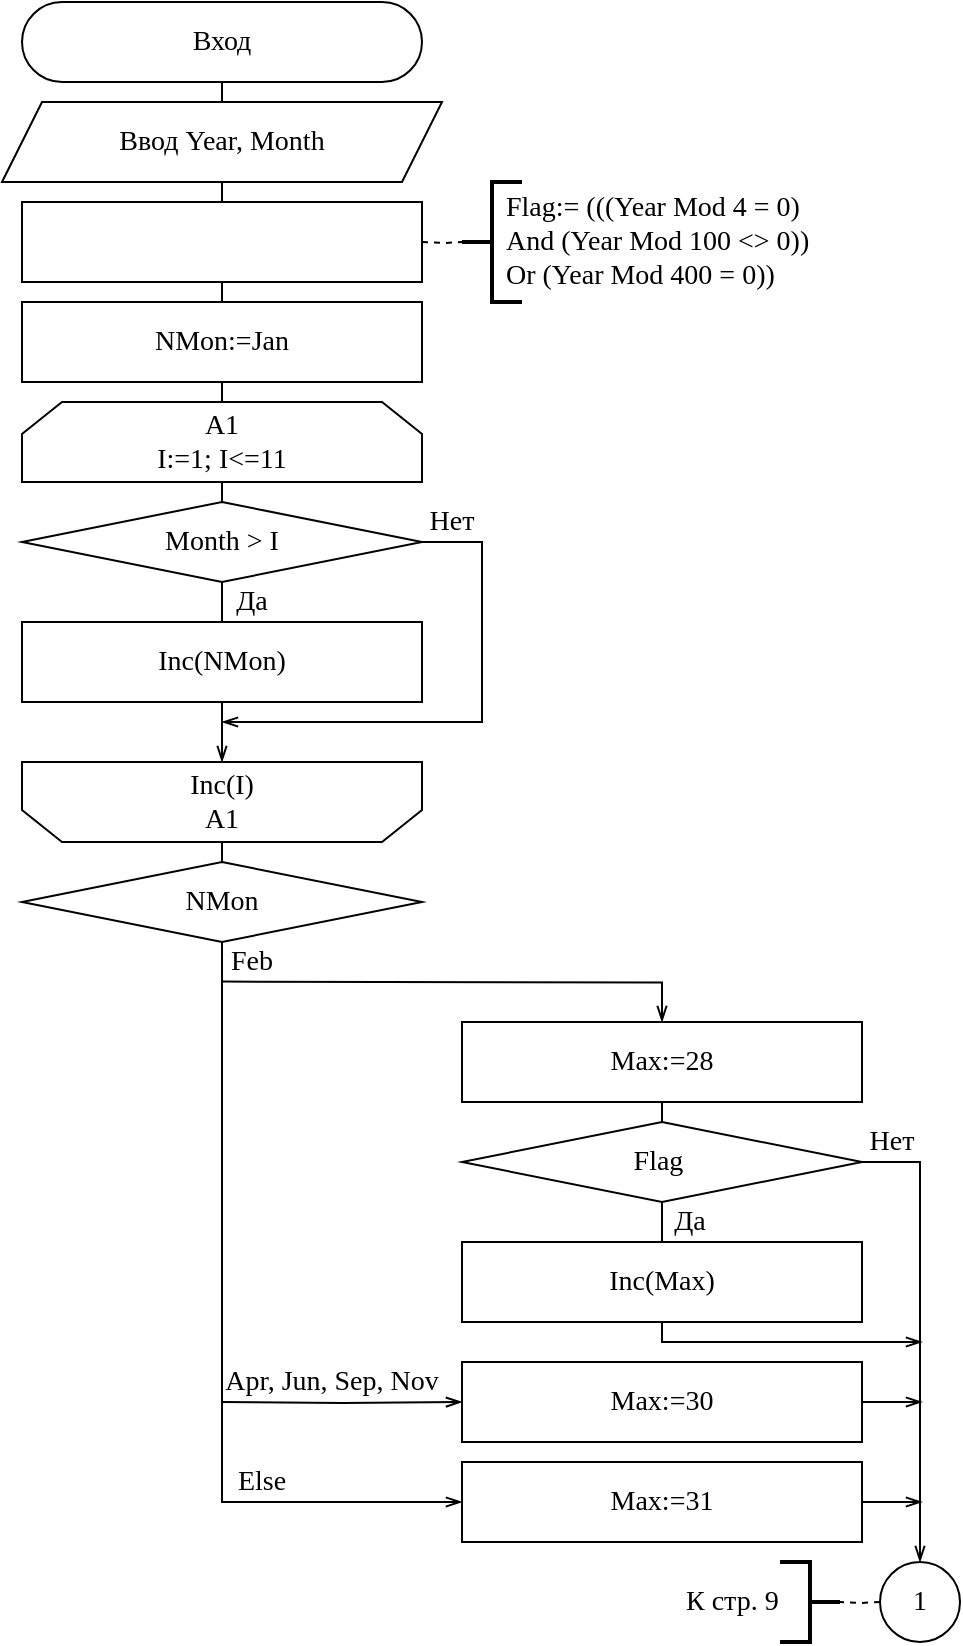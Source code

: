 <mxfile version="15.4.0" type="device" pages="2"><diagram id="T1srlYNLhLKwMxK7I_0T" name="Страница 1"><mxGraphModel dx="1205" dy="707" grid="1" gridSize="10" guides="1" tooltips="1" connect="1" arrows="1" fold="1" page="1" pageScale="1" pageWidth="827" pageHeight="1169" math="0" shadow="0"><root><mxCell id="0"/><mxCell id="1" parent="0"/><mxCell id="RfHKxVzFYrTWmFGKujWA-9" value="" style="endArrow=openThin;html=1;fontFamily=Courier New;fontSize=14;endFill=0;exitX=0.5;exitY=1;exitDx=0;exitDy=0;rounded=0;edgeStyle=orthogonalEdgeStyle;" parent="1" source="bblJ7WBKb9L6v-eYNk9N-48" edge="1"><mxGeometry width="50" height="50" relative="1" as="geometry"><mxPoint x="240" y="120" as="sourcePoint"/><mxPoint x="140" y="420" as="targetPoint"/><Array as="points"/></mxGeometry></mxCell><mxCell id="bblJ7WBKb9L6v-eYNk9N-48" value="Вход" style="rounded=1;whiteSpace=wrap;html=1;arcSize=50;fontFamily=Times New Roman;fontSize=14;" parent="1" vertex="1"><mxGeometry x="40" y="40" width="200" height="40" as="geometry"/></mxCell><mxCell id="bblJ7WBKb9L6v-eYNk9N-49" value="Ввод Year, Month" style="shape=parallelogram;perimeter=parallelogramPerimeter;whiteSpace=wrap;html=1;fixedSize=1;fontFamily=Times New Roman;fontSize=14;" parent="1" vertex="1"><mxGeometry x="30" y="90" width="220" height="40" as="geometry"/></mxCell><mxCell id="bblJ7WBKb9L6v-eYNk9N-51" value="" style="endArrow=openThin;html=1;fontFamily=Times New Roman;fontSize=14;endFill=0;rounded=0;edgeStyle=orthogonalEdgeStyle;exitX=0.5;exitY=0;exitDx=0;exitDy=0;entryX=0;entryY=0.5;entryDx=0;entryDy=0;" parent="1" source="RfHKxVzFYrTWmFGKujWA-10" target="bblJ7WBKb9L6v-eYNk9N-77" edge="1"><mxGeometry width="50" height="50" relative="1" as="geometry"><mxPoint x="150" y="560" as="sourcePoint"/><mxPoint x="290" y="830" as="targetPoint"/><Array as="points"><mxPoint x="140" y="790"/></Array></mxGeometry></mxCell><mxCell id="bblJ7WBKb9L6v-eYNk9N-56" value="" style="endArrow=openThin;html=1;fontFamily=Times New Roman;fontSize=14;endFill=0;rounded=0;edgeStyle=orthogonalEdgeStyle;entryX=0;entryY=0.5;entryDx=0;entryDy=0;" parent="1" target="bblJ7WBKb9L6v-eYNk9N-74" edge="1"><mxGeometry width="50" height="50" relative="1" as="geometry"><mxPoint x="140" y="740" as="sourcePoint"/><mxPoint x="200" y="550" as="targetPoint"/><Array as="points"/></mxGeometry></mxCell><mxCell id="bblJ7WBKb9L6v-eYNk9N-60" value="Apr, Jun, Sep, Nov" style="text;html=1;strokeColor=none;fillColor=none;align=center;verticalAlign=middle;whiteSpace=wrap;rounded=0;fontSize=14;fontFamily=Times New Roman;" parent="1" vertex="1"><mxGeometry x="140" y="720" width="110" height="20" as="geometry"/></mxCell><mxCell id="bblJ7WBKb9L6v-eYNk9N-74" value="Max:=30" style="rounded=0;whiteSpace=wrap;html=1;fontSize=14;fontFamily=Times New Roman;" parent="1" vertex="1"><mxGeometry x="260" y="720" width="200" height="40" as="geometry"/></mxCell><mxCell id="bblJ7WBKb9L6v-eYNk9N-77" value="Max:=31" style="rounded=0;whiteSpace=wrap;html=1;fontSize=14;fontFamily=Times New Roman;" parent="1" vertex="1"><mxGeometry x="260" y="770" width="200" height="40" as="geometry"/></mxCell><mxCell id="bblJ7WBKb9L6v-eYNk9N-85" value="" style="endArrow=openThin;html=1;fontFamily=Courier New;fontSize=14;endFill=0;rounded=0;edgeStyle=orthogonalEdgeStyle;entryX=0.5;entryY=0;entryDx=0;entryDy=0;" parent="1" source="y9clddtO7DuSt8avEUuO-5" target="bblJ7WBKb9L6v-eYNk9N-96" edge="1"><mxGeometry width="50" height="50" relative="1" as="geometry"><mxPoint x="539" y="610" as="sourcePoint"/><mxPoint x="490" y="800" as="targetPoint"/><Array as="points"><mxPoint x="489" y="620"/></Array></mxGeometry></mxCell><mxCell id="XaqnFHiO6CV3rbB2GPfS-1" value="К стр. 9" style="text;whiteSpace=wrap;html=1;fontSize=14;fontFamily=Times New Roman;verticalAlign=middle;" parent="1" vertex="1"><mxGeometry x="369.5" y="820" width="51" height="40" as="geometry"/></mxCell><mxCell id="RfHKxVzFYrTWmFGKujWA-1" value="NMon:=Jan" style="rounded=0;whiteSpace=wrap;html=1;fontSize=14;fontFamily=Times New Roman;" parent="1" vertex="1"><mxGeometry x="40" y="190" width="200" height="40" as="geometry"/></mxCell><mxCell id="RfHKxVzFYrTWmFGKujWA-2" value="A1&lt;br style=&quot;font-size: 14px;&quot;&gt;I:=1; I&amp;lt;=11" style="shape=loopLimit;whiteSpace=wrap;html=1;rounded=0;strokeWidth=1;fontFamily=Times New Roman;fontSize=14;" parent="1" vertex="1"><mxGeometry x="40" y="240" width="200" height="40" as="geometry"/></mxCell><mxCell id="RfHKxVzFYrTWmFGKujWA-4" value="Month &amp;gt; I" style="rhombus;whiteSpace=wrap;html=1;rounded=0;strokeWidth=1;fontFamily=Times New Roman;fontSize=14;" parent="1" vertex="1"><mxGeometry x="40" y="290" width="200" height="40" as="geometry"/></mxCell><mxCell id="RfHKxVzFYrTWmFGKujWA-7" value="Inc(NMon)" style="rounded=0;whiteSpace=wrap;html=1;fontSize=14;fontFamily=Times New Roman;" parent="1" vertex="1"><mxGeometry x="40" y="350" width="200" height="40" as="geometry"/></mxCell><mxCell id="RfHKxVzFYrTWmFGKujWA-8" value="" style="endArrow=openThin;html=1;fontFamily=Courier New;fontSize=14;endFill=0;rounded=0;edgeStyle=orthogonalEdgeStyle;exitX=1;exitY=0.5;exitDx=0;exitDy=0;" parent="1" source="RfHKxVzFYrTWmFGKujWA-4" edge="1"><mxGeometry width="50" height="50" relative="1" as="geometry"><mxPoint x="350" y="320" as="sourcePoint"/><mxPoint x="140" y="400" as="targetPoint"/><Array as="points"><mxPoint x="270" y="310"/><mxPoint x="270" y="400"/></Array></mxGeometry></mxCell><mxCell id="RfHKxVzFYrTWmFGKujWA-10" value="Inc(I)&lt;br style=&quot;font-size: 14px&quot;&gt;A1" style="shape=loopLimit;whiteSpace=wrap;html=1;rounded=0;strokeWidth=1;direction=west;fontFamily=Times New Roman;fontSize=14;" parent="1" vertex="1"><mxGeometry x="40" y="420" width="200" height="40" as="geometry"/></mxCell><mxCell id="RfHKxVzFYrTWmFGKujWA-11" value="NMon" style="rhombus;whiteSpace=wrap;html=1;rounded=0;strokeWidth=1;fontFamily=Times New Roman;fontSize=14;" parent="1" vertex="1"><mxGeometry x="40" y="470" width="200" height="40" as="geometry"/></mxCell><mxCell id="RfHKxVzFYrTWmFGKujWA-13" value="Else" style="text;html=1;strokeColor=none;fillColor=none;align=center;verticalAlign=middle;whiteSpace=wrap;rounded=0;fontSize=14;fontFamily=Times New Roman;" parent="1" vertex="1"><mxGeometry x="140" y="770" width="40" height="20" as="geometry"/></mxCell><mxCell id="mvnX0BQLTyLQzAQEM1zs-12" value="Да" style="text;html=1;strokeColor=none;fillColor=none;align=center;verticalAlign=middle;whiteSpace=wrap;rounded=0;fontFamily=Times New Roman;fontSize=14;" parent="1" vertex="1"><mxGeometry x="140" y="330" width="30" height="20" as="geometry"/></mxCell><mxCell id="mvnX0BQLTyLQzAQEM1zs-13" value="Нет" style="text;html=1;strokeColor=none;fillColor=none;align=center;verticalAlign=middle;whiteSpace=wrap;rounded=0;fontFamily=Times New Roman;fontSize=14;" parent="1" vertex="1"><mxGeometry x="240" y="290" width="30" height="20" as="geometry"/></mxCell><mxCell id="JvZ9wRUumgXa4GWv6L6V-1" value="" style="rounded=0;whiteSpace=wrap;html=1;fontSize=14;fontFamily=Times New Roman;" parent="1" vertex="1"><mxGeometry x="40" y="140" width="200" height="40" as="geometry"/></mxCell><mxCell id="JvZ9wRUumgXa4GWv6L6V-2" value="" style="strokeWidth=2;html=1;shape=mxgraph.flowchart.annotation_2;align=left;fontSize=10;rounded=0;fillColor=none;" parent="1" vertex="1"><mxGeometry x="260" y="130" width="30" height="60" as="geometry"/></mxCell><mxCell id="JvZ9wRUumgXa4GWv6L6V-3" value="" style="endArrow=none;dashed=1;html=1;fontSize=10;entryX=0;entryY=0.5;entryPerimeter=0;rounded=0;edgeStyle=orthogonalEdgeStyle;" parent="1" target="JvZ9wRUumgXa4GWv6L6V-2" edge="1"><mxGeometry width="50" height="50" relative="1" as="geometry"><mxPoint x="240" y="160" as="sourcePoint"/><mxPoint x="223.5" y="150" as="targetPoint"/></mxGeometry></mxCell><mxCell id="JvZ9wRUumgXa4GWv6L6V-4" value="Flag:= (((Year Mod 4 = 0) And (Year Mod 100 &amp;lt;&amp;gt; 0)) Or (Year Mod 400 = 0))" style="text;html=1;strokeColor=none;fillColor=none;align=left;verticalAlign=middle;whiteSpace=wrap;rounded=0;fontSize=14;fontFamily=Times New Roman;" parent="1" vertex="1"><mxGeometry x="280" y="130" width="170" height="60" as="geometry"/></mxCell><mxCell id="JvZ9wRUumgXa4GWv6L6V-7" value="" style="endArrow=openThin;html=1;fontFamily=Courier New;fontSize=13;endFill=0;rounded=0;edgeStyle=orthogonalEdgeStyle;exitX=1;exitY=0.5;exitDx=0;exitDy=0;" parent="1" source="bblJ7WBKb9L6v-eYNk9N-77" edge="1"><mxGeometry width="50" height="50" relative="1" as="geometry"><mxPoint x="489" y="769" as="sourcePoint"/><mxPoint x="490" y="790" as="targetPoint"/><Array as="points"><mxPoint x="490" y="790"/></Array></mxGeometry></mxCell><mxCell id="bblJ7WBKb9L6v-eYNk9N-96" value="1" style="ellipse;whiteSpace=wrap;html=1;aspect=fixed;rounded=0;fontFamily=Times New Roman;fontSize=14;" parent="1" vertex="1"><mxGeometry x="469.0" y="820" width="40" height="40" as="geometry"/></mxCell><mxCell id="y9clddtO7DuSt8avEUuO-1" value="" style="endArrow=openThin;html=1;fontFamily=Courier New;fontSize=14;endFill=0;exitX=0.5;exitY=1;exitDx=0;exitDy=0;rounded=0;edgeStyle=orthogonalEdgeStyle;" parent="1" source="y9clddtO7DuSt8avEUuO-4" edge="1"><mxGeometry width="50" height="50" relative="1" as="geometry"><mxPoint x="333" y="820" as="sourcePoint"/><mxPoint x="490" y="710" as="targetPoint"/><Array as="points"><mxPoint x="360" y="710"/></Array></mxGeometry></mxCell><mxCell id="y9clddtO7DuSt8avEUuO-2" value="Feb" style="text;html=1;strokeColor=none;fillColor=none;align=center;verticalAlign=middle;whiteSpace=wrap;rounded=0;fontSize=14;fontFamily=Times New Roman;" parent="1" vertex="1"><mxGeometry x="140" y="510" width="30" height="20" as="geometry"/></mxCell><mxCell id="y9clddtO7DuSt8avEUuO-3" value="" style="endArrow=openThin;html=1;fontFamily=Times New Roman;fontSize=14;endFill=0;exitX=1;exitY=0.5;exitDx=0;exitDy=0;rounded=0;edgeStyle=orthogonalEdgeStyle;entryX=0.5;entryY=0;entryDx=0;entryDy=0;" parent="1" target="y9clddtO7DuSt8avEUuO-4" edge="1"><mxGeometry width="50" height="50" relative="1" as="geometry"><mxPoint x="140" y="529.8" as="sourcePoint"/><mxPoint x="310" y="530" as="targetPoint"/><Array as="points"/></mxGeometry></mxCell><mxCell id="y9clddtO7DuSt8avEUuO-4" value="Max:=28" style="rounded=0;whiteSpace=wrap;html=1;fontSize=14;fontFamily=Times New Roman;" parent="1" vertex="1"><mxGeometry x="260" y="550" width="200" height="40" as="geometry"/></mxCell><mxCell id="y9clddtO7DuSt8avEUuO-5" value="&lt;span style=&quot;text-align: right&quot;&gt;Flag&amp;nbsp;&lt;/span&gt;" style="rhombus;whiteSpace=wrap;html=1;rounded=0;strokeWidth=1;fontFamily=Times New Roman;fontSize=14;" parent="1" vertex="1"><mxGeometry x="260" y="600" width="200" height="40" as="geometry"/></mxCell><mxCell id="y9clddtO7DuSt8avEUuO-6" value="&lt;span style=&quot;font-size: 14px;&quot;&gt;Inc(Max)&lt;/span&gt;" style="rounded=0;whiteSpace=wrap;html=1;fontSize=14;fontFamily=Times New Roman;align=center;verticalAlign=middle;" parent="1" vertex="1"><mxGeometry x="260" y="660" width="200" height="40" as="geometry"/></mxCell><mxCell id="y9clddtO7DuSt8avEUuO-8" value="Нет" style="text;html=1;strokeColor=none;fillColor=none;align=center;verticalAlign=middle;whiteSpace=wrap;rounded=0;fontFamily=Times New Roman;fontSize=14;" parent="1" vertex="1"><mxGeometry x="460" y="600" width="30" height="20" as="geometry"/></mxCell><mxCell id="y9clddtO7DuSt8avEUuO-9" value="Да" style="text;html=1;strokeColor=none;fillColor=none;align=center;verticalAlign=middle;whiteSpace=wrap;rounded=0;fontFamily=Times New Roman;fontSize=14;" parent="1" vertex="1"><mxGeometry x="359" y="640" width="30" height="20" as="geometry"/></mxCell><mxCell id="y9clddtO7DuSt8avEUuO-11" value="" style="endArrow=openThin;html=1;fontFamily=Courier New;fontSize=13;endFill=0;rounded=0;edgeStyle=orthogonalEdgeStyle;exitX=1;exitY=0.5;exitDx=0;exitDy=0;" parent="1" source="bblJ7WBKb9L6v-eYNk9N-74" edge="1"><mxGeometry width="50" height="50" relative="1" as="geometry"><mxPoint x="469" y="730" as="sourcePoint"/><mxPoint x="490" y="740" as="targetPoint"/><Array as="points"/></mxGeometry></mxCell><mxCell id="duxg52fWBrVq33cyLTu5-1" value="" style="strokeWidth=2;html=1;shape=mxgraph.flowchart.annotation_2;align=left;fontSize=10;flipH=1;rounded=0;fillColor=none;" parent="1" vertex="1"><mxGeometry x="419" y="820" width="30" height="40" as="geometry"/></mxCell><mxCell id="duxg52fWBrVq33cyLTu5-2" value="" style="endArrow=none;dashed=1;html=1;fontSize=10;entryX=0;entryY=0.5;entryPerimeter=0;rounded=0;edgeStyle=orthogonalEdgeStyle;" parent="1" target="duxg52fWBrVq33cyLTu5-1" edge="1"><mxGeometry width="50" height="50" relative="1" as="geometry"><mxPoint x="469.0" y="840" as="sourcePoint"/><mxPoint x="369.0" y="790" as="targetPoint"/></mxGeometry></mxCell></root></mxGraphModel></diagram><diagram id="Fjx7kcr7BOt2xKtKB-9C" name="Страница 2"><mxGraphModel dx="593" dy="352" grid="1" gridSize="10" guides="1" tooltips="1" connect="1" arrows="1" fold="1" page="1" pageScale="1" pageWidth="827" pageHeight="1169" math="0" shadow="0"><root><mxCell id="_Z1ka95Ipk9bGr2-pL1a-0"/><mxCell id="_Z1ka95Ipk9bGr2-pL1a-1" parent="_Z1ka95Ipk9bGr2-pL1a-0"/><mxCell id="ITtrI29SI_UVnu9veyxu-27" value="" style="endArrow=openThin;html=1;fontFamily=Courier New;fontSize=14;endFill=0;exitX=0.5;exitY=1;exitDx=0;exitDy=0;rounded=0;edgeStyle=orthogonalEdgeStyle;" parent="_Z1ka95Ipk9bGr2-pL1a-1" source="ITtrI29SI_UVnu9veyxu-0" edge="1"><mxGeometry width="50" height="50" relative="1" as="geometry"><mxPoint x="150" y="690" as="sourcePoint"/><mxPoint x="140" y="440" as="targetPoint"/><Array as="points"/></mxGeometry></mxCell><mxCell id="ITtrI29SI_UVnu9veyxu-28" value="" style="endArrow=none;html=1;rounded=0;fontFamily=Times New Roman;fontSize=14;edgeStyle=orthogonalEdgeStyle;entryX=0.5;entryY=1;entryDx=0;entryDy=0;exitX=0.5;exitY=0;exitDx=0;exitDy=0;" parent="_Z1ka95Ipk9bGr2-pL1a-1" source="ITtrI29SI_UVnu9veyxu-22" target="cLcgUFiyxwoItlaGiWAp-0" edge="1"><mxGeometry width="50" height="50" relative="1" as="geometry"><mxPoint x="210" y="740" as="sourcePoint"/><mxPoint x="140.0" y="770" as="targetPoint"/></mxGeometry></mxCell><mxCell id="ITtrI29SI_UVnu9veyxu-0" value="1" style="ellipse;whiteSpace=wrap;html=1;aspect=fixed;rounded=0;fontFamily=Times New Roman;fontSize=14;" parent="_Z1ka95Ipk9bGr2-pL1a-1" vertex="1"><mxGeometry x="120.0" y="60" width="40" height="40" as="geometry"/></mxCell><mxCell id="ITtrI29SI_UVnu9veyxu-5" value="N:= N + (Year - 1) * 365 + ((Year-1) Div 4) - ((Year-1) Div 100) + ((Year-1) Div 400) + AQuas[NMon]" style="text;whiteSpace=wrap;html=1;fontSize=14;fontFamily=Times New Roman;verticalAlign=middle;" parent="_Z1ka95Ipk9bGr2-pL1a-1" vertex="1"><mxGeometry x="290" y="250" width="210" height="60" as="geometry"/></mxCell><mxCell id="ITtrI29SI_UVnu9veyxu-6" value="&lt;span style=&quot;text-align: left&quot;&gt;Flag and (NMon&amp;gt;Feb)&lt;/span&gt;" style="rhombus;whiteSpace=wrap;html=1;rounded=0;strokeWidth=1;fontFamily=Times New Roman;fontSize=14;" parent="_Z1ka95Ipk9bGr2-pL1a-1" vertex="1"><mxGeometry x="40" y="310" width="200" height="40" as="geometry"/></mxCell><mxCell id="ITtrI29SI_UVnu9veyxu-21" value="Вывод Weekday" style="shape=parallelogram;html=1;strokeWidth=1;perimeter=parallelogramPerimeter;whiteSpace=wrap;rounded=0;arcSize=12;size=0.141;fontFamily=Times New Roman;fontSize=14;" parent="_Z1ka95Ipk9bGr2-pL1a-1" vertex="1"><mxGeometry x="20" y="710" width="240" height="40" as="geometry"/></mxCell><mxCell id="ITtrI29SI_UVnu9veyxu-22" value="Выход" style="rounded=1;whiteSpace=wrap;html=1;strokeWidth=1;arcSize=50;fontFamily=Times New Roman;fontSize=14;" parent="_Z1ka95Ipk9bGr2-pL1a-1" vertex="1"><mxGeometry x="40" y="760" width="200" height="40" as="geometry"/></mxCell><mxCell id="ITtrI29SI_UVnu9veyxu-23" value="Inc(N)" style="rounded=0;whiteSpace=wrap;html=1;fontSize=14;fontFamily=Times New Roman;align=center;verticalAlign=middle;" parent="_Z1ka95Ipk9bGr2-pL1a-1" vertex="1"><mxGeometry x="40" y="370" width="200" height="40" as="geometry"/></mxCell><mxCell id="ITtrI29SI_UVnu9veyxu-24" value="" style="endArrow=openThin;html=1;fontFamily=Courier New;fontSize=14;endFill=0;rounded=0;edgeStyle=orthogonalEdgeStyle;exitX=1;exitY=0.5;exitDx=0;exitDy=0;" parent="_Z1ka95Ipk9bGr2-pL1a-1" source="ITtrI29SI_UVnu9veyxu-6" edge="1"><mxGeometry width="50" height="50" relative="1" as="geometry"><mxPoint x="250" y="320" as="sourcePoint"/><mxPoint x="140" y="420" as="targetPoint"/><Array as="points"><mxPoint x="270" y="330"/><mxPoint x="270" y="420"/></Array></mxGeometry></mxCell><mxCell id="ITtrI29SI_UVnu9veyxu-25" value="Нет" style="text;html=1;strokeColor=none;fillColor=none;align=center;verticalAlign=middle;whiteSpace=wrap;rounded=0;fontFamily=Times New Roman;fontSize=14;" parent="_Z1ka95Ipk9bGr2-pL1a-1" vertex="1"><mxGeometry x="240" y="310" width="30" height="20" as="geometry"/></mxCell><mxCell id="ITtrI29SI_UVnu9veyxu-26" value="Да" style="text;html=1;strokeColor=none;fillColor=none;align=center;verticalAlign=middle;whiteSpace=wrap;rounded=0;fontFamily=Times New Roman;fontSize=14;" parent="_Z1ka95Ipk9bGr2-pL1a-1" vertex="1"><mxGeometry x="140" y="350" width="30" height="20" as="geometry"/></mxCell><mxCell id="YPcvEDbPLXFQ9niYd08m-0" value="" style="strokeWidth=2;html=1;shape=mxgraph.flowchart.annotation_2;align=left;fontSize=10;rounded=0;fillColor=none;fontFamily=Times New Roman;" parent="_Z1ka95Ipk9bGr2-pL1a-1" vertex="1"><mxGeometry x="265.0" y="60" width="30" height="40" as="geometry"/></mxCell><mxCell id="YPcvEDbPLXFQ9niYd08m-1" value="" style="endArrow=none;dashed=1;html=1;fontSize=10;entryX=0;entryY=0.5;entryPerimeter=0;rounded=0;edgeStyle=orthogonalEdgeStyle;fontFamily=Times New Roman;" parent="_Z1ka95Ipk9bGr2-pL1a-1" target="YPcvEDbPLXFQ9niYd08m-0" edge="1"><mxGeometry width="50" height="50" relative="1" as="geometry"><mxPoint x="160" y="80" as="sourcePoint"/><mxPoint x="143.5" y="70" as="targetPoint"/></mxGeometry></mxCell><mxCell id="YPcvEDbPLXFQ9niYd08m-2" value="Из стр. 8" style="text;whiteSpace=wrap;html=1;fontSize=14;fontFamily=Times New Roman;verticalAlign=middle;" parent="_Z1ka95Ipk9bGr2-pL1a-1" vertex="1"><mxGeometry x="290" y="60" width="60" height="40" as="geometry"/></mxCell><mxCell id="WDBVDWhs0vATB8b1XdQ6-0" value="Ввод N" style="shape=parallelogram;perimeter=parallelogramPerimeter;whiteSpace=wrap;html=1;fixedSize=1;fontFamily=Times New Roman;fontSize=16;" parent="_Z1ka95Ipk9bGr2-pL1a-1" vertex="1"><mxGeometry x="30" y="160" width="220" height="40" as="geometry"/></mxCell><mxCell id="WDBVDWhs0vATB8b1XdQ6-1" value="A2" style="shape=loopLimit;whiteSpace=wrap;html=1;rounded=0;strokeWidth=1;fontFamily=Times New Roman;fontSize=16;align=center;" parent="_Z1ka95Ipk9bGr2-pL1a-1" vertex="1"><mxGeometry x="40" y="110" width="200" height="40" as="geometry"/></mxCell><mxCell id="WDBVDWhs0vATB8b1XdQ6-2" value="(N &amp;gt; 0) And (N &amp;lt;= Max)&lt;br&gt;&lt;div&gt;&lt;span&gt;A2&lt;/span&gt;&lt;/div&gt;" style="shape=loopLimit;whiteSpace=wrap;html=1;rounded=0;strokeWidth=1;direction=west;fontFamily=Times New Roman;fontSize=16;align=center;" parent="_Z1ka95Ipk9bGr2-pL1a-1" vertex="1"><mxGeometry x="40" y="210" width="200" height="40" as="geometry"/></mxCell><mxCell id="WDBVDWhs0vATB8b1XdQ6-3" value="" style="rounded=0;whiteSpace=wrap;html=1;fontFamily=Times New Roman;fontSize=14;" parent="_Z1ka95Ipk9bGr2-pL1a-1" vertex="1"><mxGeometry x="40" y="260" width="200" height="40" as="geometry"/></mxCell><mxCell id="lWzdf1F4VmzJ7IBEbUXA-0" value="" style="strokeWidth=2;html=1;shape=mxgraph.flowchart.annotation_2;align=left;fontSize=10;rounded=0;fillColor=none;" parent="_Z1ka95Ipk9bGr2-pL1a-1" vertex="1"><mxGeometry x="265" y="250" width="30" height="60" as="geometry"/></mxCell><mxCell id="lWzdf1F4VmzJ7IBEbUXA-1" value="" style="endArrow=none;dashed=1;html=1;fontSize=10;entryX=0;entryY=0.5;entryPerimeter=0;rounded=0;edgeStyle=orthogonalEdgeStyle;" parent="_Z1ka95Ipk9bGr2-pL1a-1" target="lWzdf1F4VmzJ7IBEbUXA-0" edge="1"><mxGeometry width="50" height="50" relative="1" as="geometry"><mxPoint x="240" y="280" as="sourcePoint"/><mxPoint x="223.5" y="270" as="targetPoint"/></mxGeometry></mxCell><mxCell id="cLcgUFiyxwoItlaGiWAp-0" value="NWds:=Sun" style="rounded=0;whiteSpace=wrap;html=1;fontSize=14;fontFamily=Times New Roman;" parent="_Z1ka95Ipk9bGr2-pL1a-1" vertex="1"><mxGeometry x="40" y="440" width="200" height="40" as="geometry"/></mxCell><mxCell id="cLcgUFiyxwoItlaGiWAp-1" value="A3&lt;br style=&quot;font-size: 14px&quot;&gt;I:=0; I&amp;lt;=5" style="shape=loopLimit;whiteSpace=wrap;html=1;rounded=0;strokeWidth=1;fontFamily=Times New Roman;fontSize=14;" parent="_Z1ka95Ipk9bGr2-pL1a-1" vertex="1"><mxGeometry x="40" y="490" width="200" height="40" as="geometry"/></mxCell><mxCell id="cLcgUFiyxwoItlaGiWAp-2" value="N Mod 7 &amp;gt; I" style="rhombus;whiteSpace=wrap;html=1;rounded=0;strokeWidth=1;fontFamily=Times New Roman;fontSize=14;" parent="_Z1ka95Ipk9bGr2-pL1a-1" vertex="1"><mxGeometry x="40" y="540" width="200" height="40" as="geometry"/></mxCell><mxCell id="cLcgUFiyxwoItlaGiWAp-3" value="Inc(NWds)" style="rounded=0;whiteSpace=wrap;html=1;fontSize=14;fontFamily=Times New Roman;" parent="_Z1ka95Ipk9bGr2-pL1a-1" vertex="1"><mxGeometry x="40" y="600" width="200" height="40" as="geometry"/></mxCell><mxCell id="cLcgUFiyxwoItlaGiWAp-4" value="" style="endArrow=openThin;html=1;fontFamily=Courier New;fontSize=14;endFill=0;rounded=0;edgeStyle=orthogonalEdgeStyle;exitX=1;exitY=0.5;exitDx=0;exitDy=0;" parent="_Z1ka95Ipk9bGr2-pL1a-1" source="cLcgUFiyxwoItlaGiWAp-2" edge="1"><mxGeometry width="50" height="50" relative="1" as="geometry"><mxPoint x="260" y="540" as="sourcePoint"/><mxPoint x="140" y="650" as="targetPoint"/><Array as="points"><mxPoint x="270" y="560"/><mxPoint x="270" y="650"/></Array></mxGeometry></mxCell><mxCell id="cLcgUFiyxwoItlaGiWAp-5" value="Inc(I)&lt;br style=&quot;font-size: 14px&quot;&gt;A3" style="shape=loopLimit;whiteSpace=wrap;html=1;rounded=0;strokeWidth=1;direction=west;fontFamily=Times New Roman;fontSize=14;" parent="_Z1ka95Ipk9bGr2-pL1a-1" vertex="1"><mxGeometry x="40" y="660" width="200" height="40" as="geometry"/></mxCell><mxCell id="cLcgUFiyxwoItlaGiWAp-6" value="Да" style="text;html=1;strokeColor=none;fillColor=none;align=center;verticalAlign=middle;whiteSpace=wrap;rounded=0;fontFamily=Times New Roman;fontSize=14;" parent="_Z1ka95Ipk9bGr2-pL1a-1" vertex="1"><mxGeometry x="140" y="580" width="30" height="20" as="geometry"/></mxCell><mxCell id="cLcgUFiyxwoItlaGiWAp-7" value="Нет" style="text;html=1;strokeColor=none;fillColor=none;align=center;verticalAlign=middle;whiteSpace=wrap;rounded=0;fontFamily=Times New Roman;fontSize=14;" parent="_Z1ka95Ipk9bGr2-pL1a-1" vertex="1"><mxGeometry x="240" y="540" width="30" height="20" as="geometry"/></mxCell></root></mxGraphModel></diagram></mxfile>